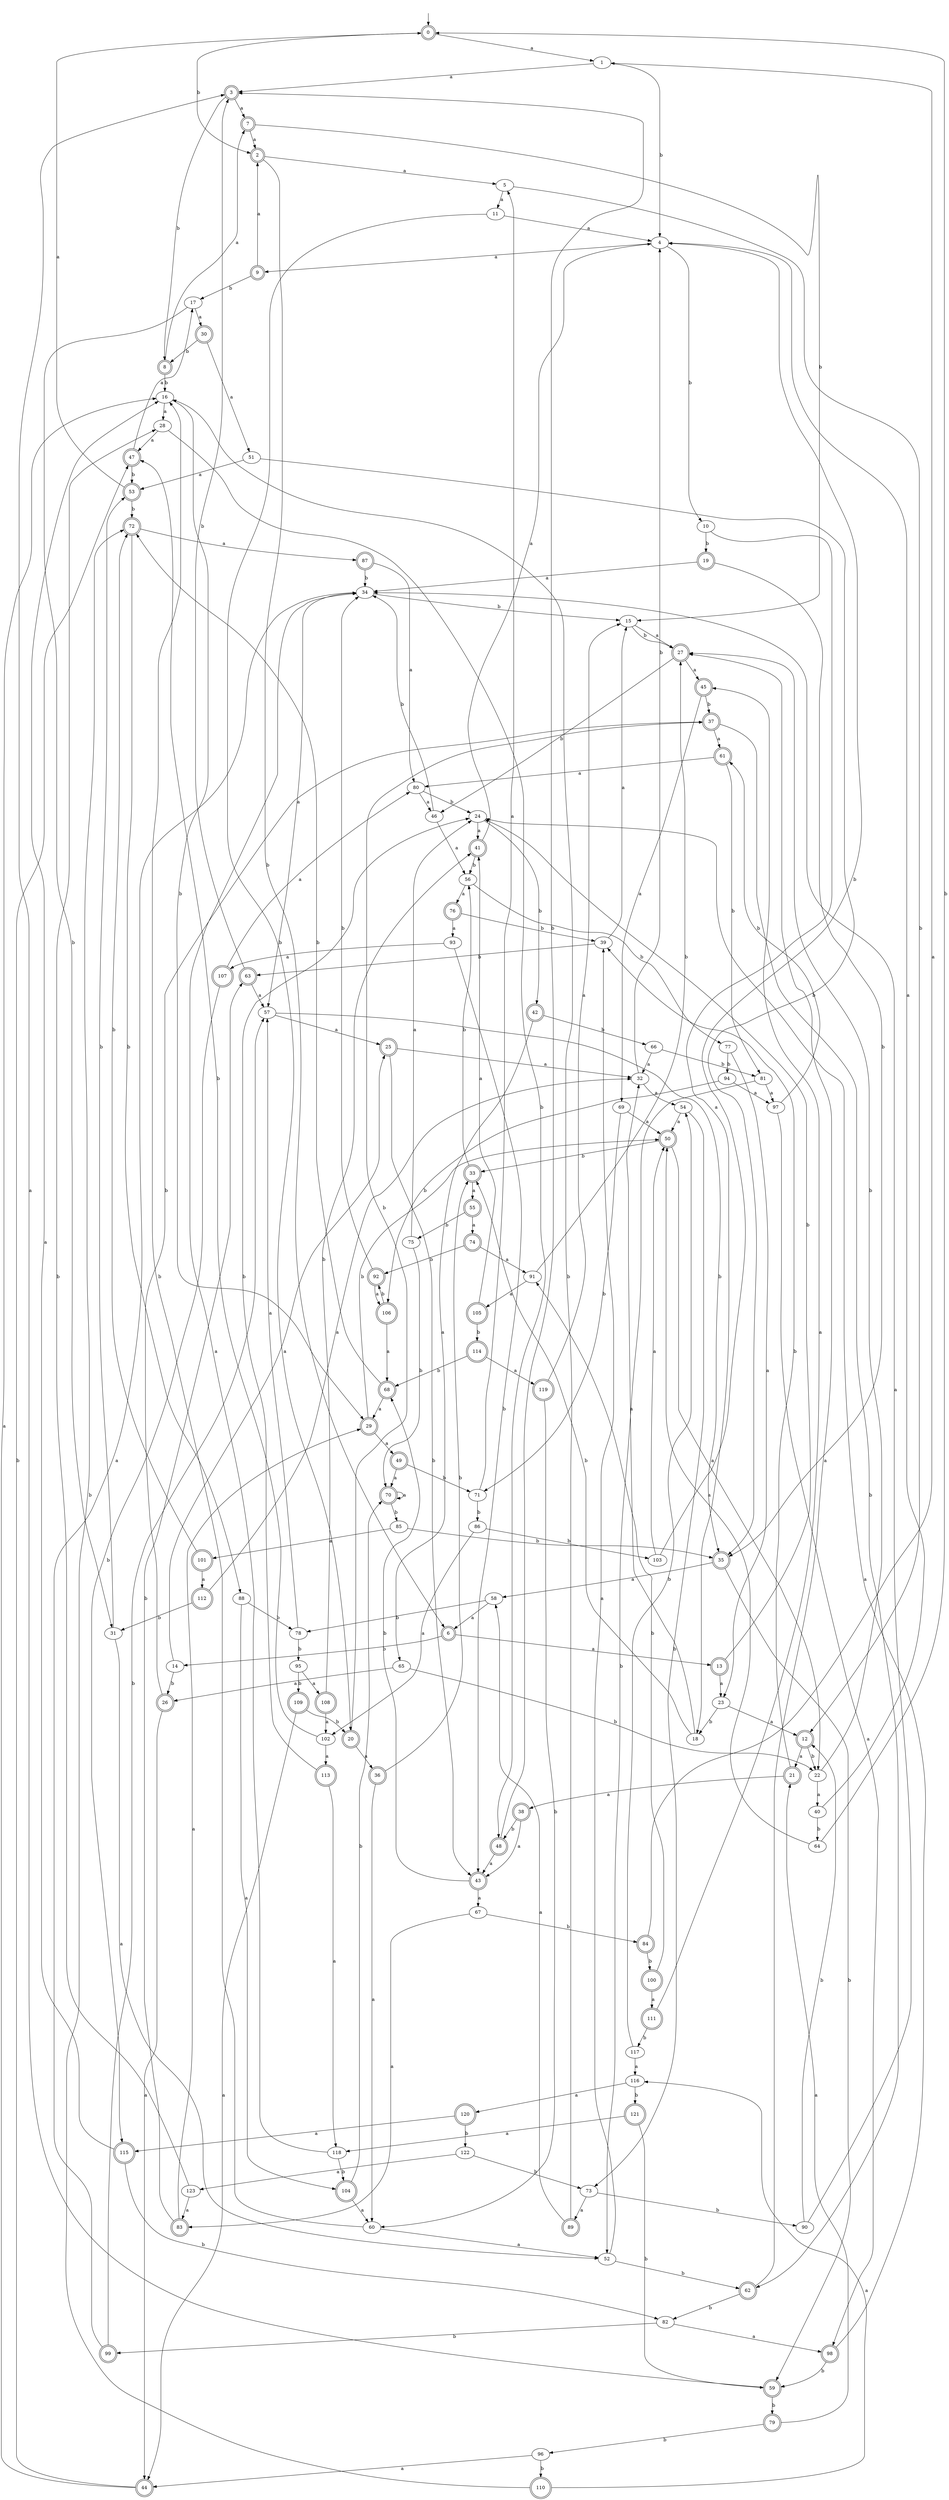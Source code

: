 digraph RandomDFA {
  __start0 [label="", shape=none];
  __start0 -> 0 [label=""];
  0 [shape=circle] [shape=doublecircle]
  0 -> 1 [label="a"]
  0 -> 2 [label="b"]
  1
  1 -> 3 [label="a"]
  1 -> 4 [label="b"]
  2 [shape=doublecircle]
  2 -> 5 [label="a"]
  2 -> 6 [label="b"]
  3 [shape=doublecircle]
  3 -> 7 [label="a"]
  3 -> 8 [label="b"]
  4
  4 -> 9 [label="a"]
  4 -> 10 [label="b"]
  5
  5 -> 11 [label="a"]
  5 -> 12 [label="b"]
  6 [shape=doublecircle]
  6 -> 13 [label="a"]
  6 -> 14 [label="b"]
  7 [shape=doublecircle]
  7 -> 2 [label="a"]
  7 -> 15 [label="b"]
  8 [shape=doublecircle]
  8 -> 7 [label="a"]
  8 -> 16 [label="b"]
  9 [shape=doublecircle]
  9 -> 2 [label="a"]
  9 -> 17 [label="b"]
  10
  10 -> 18 [label="a"]
  10 -> 19 [label="b"]
  11
  11 -> 4 [label="a"]
  11 -> 20 [label="b"]
  12 [shape=doublecircle]
  12 -> 21 [label="a"]
  12 -> 22 [label="b"]
  13 [shape=doublecircle]
  13 -> 23 [label="a"]
  13 -> 24 [label="b"]
  14
  14 -> 25 [label="a"]
  14 -> 26 [label="b"]
  15
  15 -> 27 [label="a"]
  15 -> 27 [label="b"]
  16
  16 -> 28 [label="a"]
  16 -> 29 [label="b"]
  17
  17 -> 30 [label="a"]
  17 -> 31 [label="b"]
  18
  18 -> 32 [label="a"]
  18 -> 33 [label="b"]
  19 [shape=doublecircle]
  19 -> 34 [label="a"]
  19 -> 35 [label="b"]
  20 [shape=doublecircle]
  20 -> 36 [label="a"]
  20 -> 37 [label="b"]
  21 [shape=doublecircle]
  21 -> 38 [label="a"]
  21 -> 39 [label="b"]
  22
  22 -> 40 [label="a"]
  22 -> 27 [label="b"]
  23
  23 -> 12 [label="a"]
  23 -> 18 [label="b"]
  24
  24 -> 41 [label="a"]
  24 -> 42 [label="b"]
  25 [shape=doublecircle]
  25 -> 32 [label="a"]
  25 -> 43 [label="b"]
  26 [shape=doublecircle]
  26 -> 44 [label="a"]
  26 -> 37 [label="b"]
  27 [shape=doublecircle]
  27 -> 45 [label="a"]
  27 -> 46 [label="b"]
  28
  28 -> 47 [label="a"]
  28 -> 48 [label="b"]
  29 [shape=doublecircle]
  29 -> 49 [label="a"]
  29 -> 50 [label="b"]
  30 [shape=doublecircle]
  30 -> 51 [label="a"]
  30 -> 8 [label="b"]
  31
  31 -> 52 [label="a"]
  31 -> 53 [label="b"]
  32
  32 -> 54 [label="a"]
  32 -> 4 [label="b"]
  33 [shape=doublecircle]
  33 -> 55 [label="a"]
  33 -> 56 [label="b"]
  34
  34 -> 57 [label="a"]
  34 -> 15 [label="b"]
  35 [shape=doublecircle]
  35 -> 58 [label="a"]
  35 -> 59 [label="b"]
  36 [shape=doublecircle]
  36 -> 60 [label="a"]
  36 -> 33 [label="b"]
  37 [shape=doublecircle]
  37 -> 61 [label="a"]
  37 -> 62 [label="b"]
  38 [shape=doublecircle]
  38 -> 43 [label="a"]
  38 -> 48 [label="b"]
  39
  39 -> 15 [label="a"]
  39 -> 63 [label="b"]
  40
  40 -> 4 [label="a"]
  40 -> 64 [label="b"]
  41 [shape=doublecircle]
  41 -> 4 [label="a"]
  41 -> 56 [label="b"]
  42 [shape=doublecircle]
  42 -> 65 [label="a"]
  42 -> 66 [label="b"]
  43 [shape=doublecircle]
  43 -> 67 [label="a"]
  43 -> 68 [label="b"]
  44 [shape=doublecircle]
  44 -> 16 [label="a"]
  44 -> 47 [label="b"]
  45 [shape=doublecircle]
  45 -> 69 [label="a"]
  45 -> 37 [label="b"]
  46
  46 -> 56 [label="a"]
  46 -> 34 [label="b"]
  47 [shape=doublecircle]
  47 -> 17 [label="a"]
  47 -> 53 [label="b"]
  48 [shape=doublecircle]
  48 -> 43 [label="a"]
  48 -> 3 [label="b"]
  49 [shape=doublecircle]
  49 -> 70 [label="a"]
  49 -> 71 [label="b"]
  50 [shape=doublecircle]
  50 -> 22 [label="a"]
  50 -> 33 [label="b"]
  51
  51 -> 53 [label="a"]
  51 -> 35 [label="b"]
  52
  52 -> 39 [label="a"]
  52 -> 62 [label="b"]
  53 [shape=doublecircle]
  53 -> 0 [label="a"]
  53 -> 72 [label="b"]
  54
  54 -> 50 [label="a"]
  54 -> 73 [label="b"]
  55 [shape=doublecircle]
  55 -> 74 [label="a"]
  55 -> 75 [label="b"]
  56
  56 -> 76 [label="a"]
  56 -> 77 [label="b"]
  57
  57 -> 25 [label="a"]
  57 -> 35 [label="b"]
  58
  58 -> 6 [label="a"]
  58 -> 78 [label="b"]
  59 [shape=doublecircle]
  59 -> 3 [label="a"]
  59 -> 79 [label="b"]
  60
  60 -> 52 [label="a"]
  60 -> 16 [label="b"]
  61 [shape=doublecircle]
  61 -> 80 [label="a"]
  61 -> 81 [label="b"]
  62 [shape=doublecircle]
  62 -> 27 [label="a"]
  62 -> 82 [label="b"]
  63 [shape=doublecircle]
  63 -> 57 [label="a"]
  63 -> 3 [label="b"]
  64
  64 -> 50 [label="a"]
  64 -> 0 [label="b"]
  65
  65 -> 26 [label="a"]
  65 -> 22 [label="b"]
  66
  66 -> 32 [label="a"]
  66 -> 81 [label="b"]
  67
  67 -> 83 [label="a"]
  67 -> 84 [label="b"]
  68 [shape=doublecircle]
  68 -> 29 [label="a"]
  68 -> 72 [label="b"]
  69
  69 -> 50 [label="a"]
  69 -> 71 [label="b"]
  70 [shape=doublecircle]
  70 -> 70 [label="a"]
  70 -> 85 [label="b"]
  71
  71 -> 5 [label="a"]
  71 -> 86 [label="b"]
  72 [shape=doublecircle]
  72 -> 87 [label="a"]
  72 -> 88 [label="b"]
  73
  73 -> 89 [label="a"]
  73 -> 90 [label="b"]
  74 [shape=doublecircle]
  74 -> 91 [label="a"]
  74 -> 92 [label="b"]
  75
  75 -> 24 [label="a"]
  75 -> 70 [label="b"]
  76 [shape=doublecircle]
  76 -> 93 [label="a"]
  76 -> 39 [label="b"]
  77
  77 -> 23 [label="a"]
  77 -> 94 [label="b"]
  78
  78 -> 57 [label="a"]
  78 -> 95 [label="b"]
  79 [shape=doublecircle]
  79 -> 21 [label="a"]
  79 -> 96 [label="b"]
  80
  80 -> 46 [label="a"]
  80 -> 24 [label="b"]
  81
  81 -> 97 [label="a"]
  81 -> 52 [label="b"]
  82
  82 -> 98 [label="a"]
  82 -> 99 [label="b"]
  83 [shape=doublecircle]
  83 -> 29 [label="a"]
  83 -> 63 [label="b"]
  84 [shape=doublecircle]
  84 -> 1 [label="a"]
  84 -> 100 [label="b"]
  85
  85 -> 101 [label="a"]
  85 -> 35 [label="b"]
  86
  86 -> 102 [label="a"]
  86 -> 103 [label="b"]
  87 [shape=doublecircle]
  87 -> 80 [label="a"]
  87 -> 34 [label="b"]
  88
  88 -> 104 [label="a"]
  88 -> 78 [label="b"]
  89 [shape=doublecircle]
  89 -> 58 [label="a"]
  89 -> 16 [label="b"]
  90
  90 -> 34 [label="a"]
  90 -> 12 [label="b"]
  91
  91 -> 105 [label="a"]
  91 -> 27 [label="b"]
  92 [shape=doublecircle]
  92 -> 106 [label="a"]
  92 -> 34 [label="b"]
  93
  93 -> 107 [label="a"]
  93 -> 43 [label="b"]
  94
  94 -> 97 [label="a"]
  94 -> 106 [label="b"]
  95
  95 -> 108 [label="a"]
  95 -> 109 [label="b"]
  96
  96 -> 44 [label="a"]
  96 -> 110 [label="b"]
  97
  97 -> 98 [label="a"]
  97 -> 61 [label="b"]
  98 [shape=doublecircle]
  98 -> 24 [label="a"]
  98 -> 59 [label="b"]
  99 [shape=doublecircle]
  99 -> 34 [label="a"]
  99 -> 57 [label="b"]
  100 [shape=doublecircle]
  100 -> 111 [label="a"]
  100 -> 91 [label="b"]
  101 [shape=doublecircle]
  101 -> 112 [label="a"]
  101 -> 72 [label="b"]
  102
  102 -> 113 [label="a"]
  102 -> 47 [label="b"]
  103
  103 -> 50 [label="a"]
  103 -> 4 [label="b"]
  104 [shape=doublecircle]
  104 -> 60 [label="a"]
  104 -> 70 [label="b"]
  105 [shape=doublecircle]
  105 -> 41 [label="a"]
  105 -> 114 [label="b"]
  106 [shape=doublecircle]
  106 -> 68 [label="a"]
  106 -> 92 [label="b"]
  107 [shape=doublecircle]
  107 -> 80 [label="a"]
  107 -> 115 [label="b"]
  108 [shape=doublecircle]
  108 -> 102 [label="a"]
  108 -> 41 [label="b"]
  109 [shape=doublecircle]
  109 -> 44 [label="a"]
  109 -> 20 [label="b"]
  110 [shape=doublecircle]
  110 -> 116 [label="a"]
  110 -> 72 [label="b"]
  111 [shape=doublecircle]
  111 -> 45 [label="a"]
  111 -> 117 [label="b"]
  112 [shape=doublecircle]
  112 -> 32 [label="a"]
  112 -> 31 [label="b"]
  113 [shape=doublecircle]
  113 -> 118 [label="a"]
  113 -> 24 [label="b"]
  114 [shape=doublecircle]
  114 -> 119 [label="a"]
  114 -> 68 [label="b"]
  115 [shape=doublecircle]
  115 -> 16 [label="a"]
  115 -> 82 [label="b"]
  116
  116 -> 120 [label="a"]
  116 -> 121 [label="b"]
  117
  117 -> 116 [label="a"]
  117 -> 54 [label="b"]
  118
  118 -> 34 [label="a"]
  118 -> 104 [label="b"]
  119 [shape=doublecircle]
  119 -> 15 [label="a"]
  119 -> 60 [label="b"]
  120 [shape=doublecircle]
  120 -> 115 [label="a"]
  120 -> 122 [label="b"]
  121 [shape=doublecircle]
  121 -> 118 [label="a"]
  121 -> 59 [label="b"]
  122
  122 -> 123 [label="a"]
  122 -> 73 [label="b"]
  123
  123 -> 83 [label="a"]
  123 -> 28 [label="b"]
}
